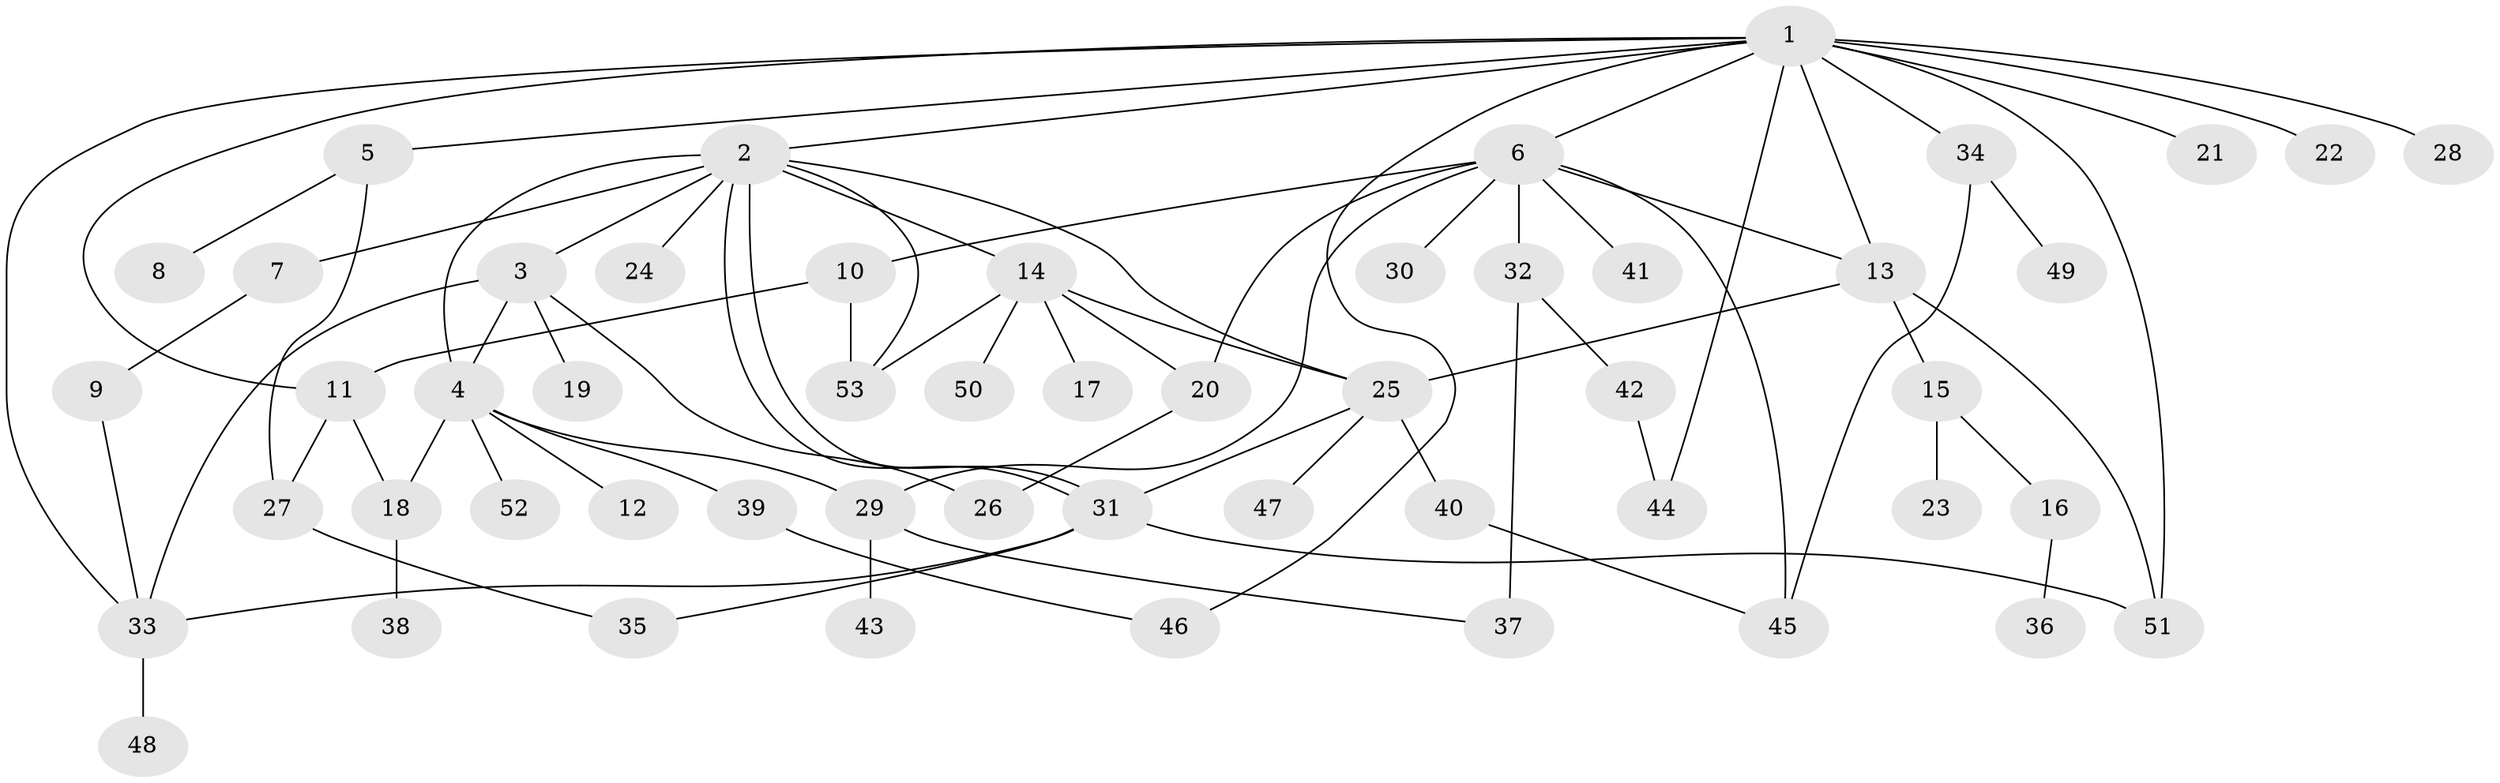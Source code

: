 // Generated by graph-tools (version 1.1) at 2025/49/03/09/25 03:49:48]
// undirected, 53 vertices, 77 edges
graph export_dot {
graph [start="1"]
  node [color=gray90,style=filled];
  1;
  2;
  3;
  4;
  5;
  6;
  7;
  8;
  9;
  10;
  11;
  12;
  13;
  14;
  15;
  16;
  17;
  18;
  19;
  20;
  21;
  22;
  23;
  24;
  25;
  26;
  27;
  28;
  29;
  30;
  31;
  32;
  33;
  34;
  35;
  36;
  37;
  38;
  39;
  40;
  41;
  42;
  43;
  44;
  45;
  46;
  47;
  48;
  49;
  50;
  51;
  52;
  53;
  1 -- 2;
  1 -- 5;
  1 -- 6;
  1 -- 11;
  1 -- 13;
  1 -- 21;
  1 -- 22;
  1 -- 28;
  1 -- 33;
  1 -- 34;
  1 -- 44;
  1 -- 46;
  1 -- 51;
  2 -- 3;
  2 -- 4;
  2 -- 7;
  2 -- 14;
  2 -- 24;
  2 -- 25;
  2 -- 31;
  2 -- 31;
  2 -- 53;
  3 -- 4;
  3 -- 19;
  3 -- 26;
  3 -- 33;
  4 -- 12;
  4 -- 18;
  4 -- 29;
  4 -- 39;
  4 -- 52;
  5 -- 8;
  5 -- 27;
  6 -- 10;
  6 -- 13;
  6 -- 20;
  6 -- 29;
  6 -- 30;
  6 -- 32;
  6 -- 41;
  6 -- 45;
  7 -- 9;
  9 -- 33;
  10 -- 11;
  10 -- 53;
  11 -- 18;
  11 -- 27;
  13 -- 15;
  13 -- 25;
  13 -- 51;
  14 -- 17;
  14 -- 20;
  14 -- 25;
  14 -- 50;
  14 -- 53;
  15 -- 16;
  15 -- 23;
  16 -- 36;
  18 -- 38;
  20 -- 26;
  25 -- 31;
  25 -- 40;
  25 -- 47;
  27 -- 35;
  29 -- 37;
  29 -- 43;
  31 -- 33;
  31 -- 35;
  31 -- 51;
  32 -- 37;
  32 -- 42;
  33 -- 48;
  34 -- 45;
  34 -- 49;
  39 -- 46;
  40 -- 45;
  42 -- 44;
}
